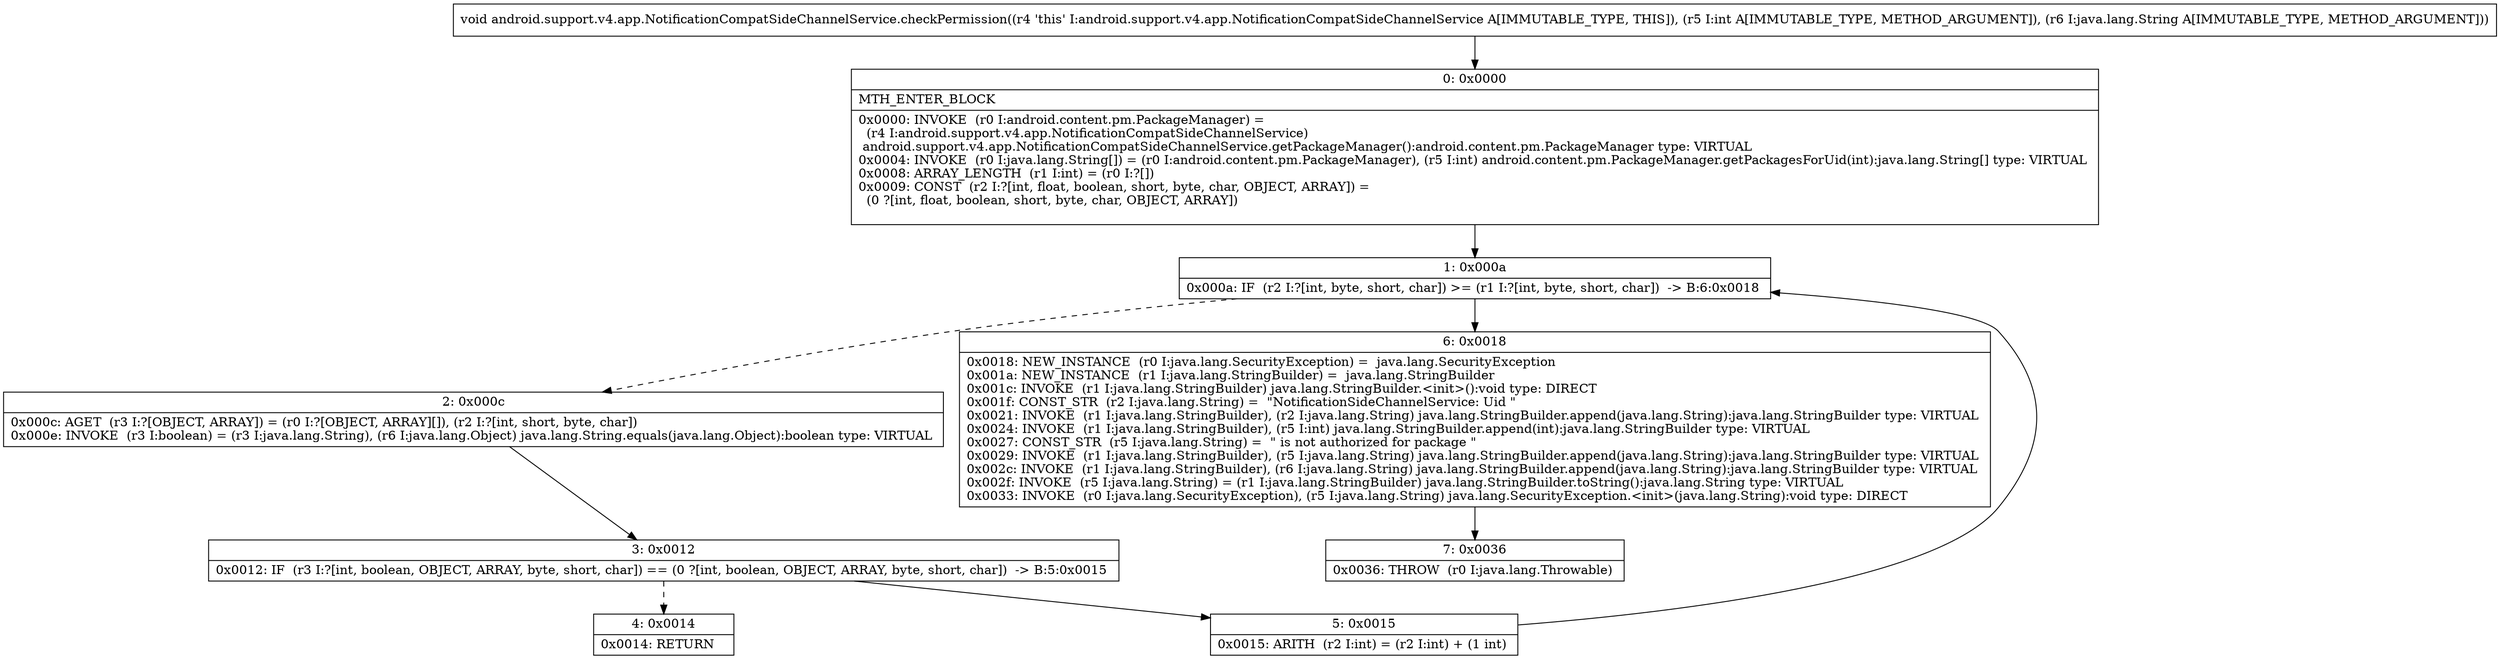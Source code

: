 digraph "CFG forandroid.support.v4.app.NotificationCompatSideChannelService.checkPermission(ILjava\/lang\/String;)V" {
Node_0 [shape=record,label="{0\:\ 0x0000|MTH_ENTER_BLOCK\l|0x0000: INVOKE  (r0 I:android.content.pm.PackageManager) = \l  (r4 I:android.support.v4.app.NotificationCompatSideChannelService)\l android.support.v4.app.NotificationCompatSideChannelService.getPackageManager():android.content.pm.PackageManager type: VIRTUAL \l0x0004: INVOKE  (r0 I:java.lang.String[]) = (r0 I:android.content.pm.PackageManager), (r5 I:int) android.content.pm.PackageManager.getPackagesForUid(int):java.lang.String[] type: VIRTUAL \l0x0008: ARRAY_LENGTH  (r1 I:int) = (r0 I:?[]) \l0x0009: CONST  (r2 I:?[int, float, boolean, short, byte, char, OBJECT, ARRAY]) = \l  (0 ?[int, float, boolean, short, byte, char, OBJECT, ARRAY])\l \l}"];
Node_1 [shape=record,label="{1\:\ 0x000a|0x000a: IF  (r2 I:?[int, byte, short, char]) \>= (r1 I:?[int, byte, short, char])  \-\> B:6:0x0018 \l}"];
Node_2 [shape=record,label="{2\:\ 0x000c|0x000c: AGET  (r3 I:?[OBJECT, ARRAY]) = (r0 I:?[OBJECT, ARRAY][]), (r2 I:?[int, short, byte, char]) \l0x000e: INVOKE  (r3 I:boolean) = (r3 I:java.lang.String), (r6 I:java.lang.Object) java.lang.String.equals(java.lang.Object):boolean type: VIRTUAL \l}"];
Node_3 [shape=record,label="{3\:\ 0x0012|0x0012: IF  (r3 I:?[int, boolean, OBJECT, ARRAY, byte, short, char]) == (0 ?[int, boolean, OBJECT, ARRAY, byte, short, char])  \-\> B:5:0x0015 \l}"];
Node_4 [shape=record,label="{4\:\ 0x0014|0x0014: RETURN   \l}"];
Node_5 [shape=record,label="{5\:\ 0x0015|0x0015: ARITH  (r2 I:int) = (r2 I:int) + (1 int) \l}"];
Node_6 [shape=record,label="{6\:\ 0x0018|0x0018: NEW_INSTANCE  (r0 I:java.lang.SecurityException) =  java.lang.SecurityException \l0x001a: NEW_INSTANCE  (r1 I:java.lang.StringBuilder) =  java.lang.StringBuilder \l0x001c: INVOKE  (r1 I:java.lang.StringBuilder) java.lang.StringBuilder.\<init\>():void type: DIRECT \l0x001f: CONST_STR  (r2 I:java.lang.String) =  \"NotificationSideChannelService: Uid \" \l0x0021: INVOKE  (r1 I:java.lang.StringBuilder), (r2 I:java.lang.String) java.lang.StringBuilder.append(java.lang.String):java.lang.StringBuilder type: VIRTUAL \l0x0024: INVOKE  (r1 I:java.lang.StringBuilder), (r5 I:int) java.lang.StringBuilder.append(int):java.lang.StringBuilder type: VIRTUAL \l0x0027: CONST_STR  (r5 I:java.lang.String) =  \" is not authorized for package \" \l0x0029: INVOKE  (r1 I:java.lang.StringBuilder), (r5 I:java.lang.String) java.lang.StringBuilder.append(java.lang.String):java.lang.StringBuilder type: VIRTUAL \l0x002c: INVOKE  (r1 I:java.lang.StringBuilder), (r6 I:java.lang.String) java.lang.StringBuilder.append(java.lang.String):java.lang.StringBuilder type: VIRTUAL \l0x002f: INVOKE  (r5 I:java.lang.String) = (r1 I:java.lang.StringBuilder) java.lang.StringBuilder.toString():java.lang.String type: VIRTUAL \l0x0033: INVOKE  (r0 I:java.lang.SecurityException), (r5 I:java.lang.String) java.lang.SecurityException.\<init\>(java.lang.String):void type: DIRECT \l}"];
Node_7 [shape=record,label="{7\:\ 0x0036|0x0036: THROW  (r0 I:java.lang.Throwable) \l}"];
MethodNode[shape=record,label="{void android.support.v4.app.NotificationCompatSideChannelService.checkPermission((r4 'this' I:android.support.v4.app.NotificationCompatSideChannelService A[IMMUTABLE_TYPE, THIS]), (r5 I:int A[IMMUTABLE_TYPE, METHOD_ARGUMENT]), (r6 I:java.lang.String A[IMMUTABLE_TYPE, METHOD_ARGUMENT])) }"];
MethodNode -> Node_0;
Node_0 -> Node_1;
Node_1 -> Node_2[style=dashed];
Node_1 -> Node_6;
Node_2 -> Node_3;
Node_3 -> Node_4[style=dashed];
Node_3 -> Node_5;
Node_5 -> Node_1;
Node_6 -> Node_7;
}

